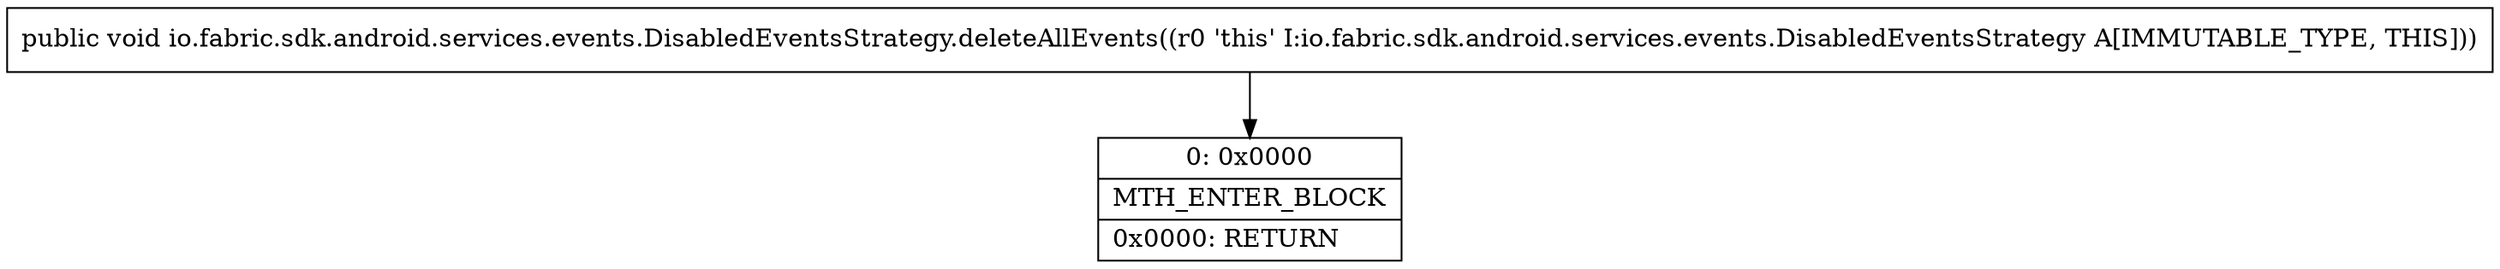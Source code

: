 digraph "CFG forio.fabric.sdk.android.services.events.DisabledEventsStrategy.deleteAllEvents()V" {
Node_0 [shape=record,label="{0\:\ 0x0000|MTH_ENTER_BLOCK\l|0x0000: RETURN   \l}"];
MethodNode[shape=record,label="{public void io.fabric.sdk.android.services.events.DisabledEventsStrategy.deleteAllEvents((r0 'this' I:io.fabric.sdk.android.services.events.DisabledEventsStrategy A[IMMUTABLE_TYPE, THIS])) }"];
MethodNode -> Node_0;
}

